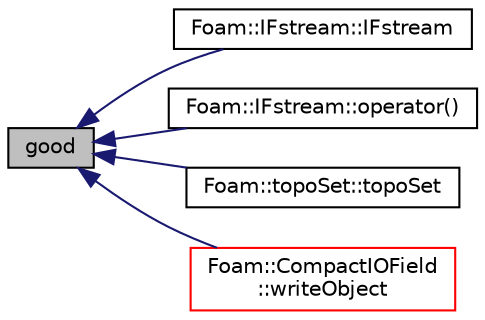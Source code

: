 digraph "good"
{
  bgcolor="transparent";
  edge [fontname="Helvetica",fontsize="10",labelfontname="Helvetica",labelfontsize="10"];
  node [fontname="Helvetica",fontsize="10",shape=record];
  rankdir="LR";
  Node22508 [label="good",height=0.2,width=0.4,color="black", fillcolor="grey75", style="filled", fontcolor="black"];
  Node22508 -> Node22509 [dir="back",color="midnightblue",fontsize="10",style="solid",fontname="Helvetica"];
  Node22509 [label="Foam::IFstream::IFstream",height=0.2,width=0.4,color="black",URL="$a27289.html#ab2c39d01f52ff1e9838f87d4df095772",tooltip="Construct from pathname. "];
  Node22508 -> Node22510 [dir="back",color="midnightblue",fontsize="10",style="solid",fontname="Helvetica"];
  Node22510 [label="Foam::IFstream::operator()",height=0.2,width=0.4,color="black",URL="$a27289.html#a1487864d0734dda74ccbbc26c8348d0a",tooltip="Return a non-const reference to const IFstream. "];
  Node22508 -> Node22511 [dir="back",color="midnightblue",fontsize="10",style="solid",fontname="Helvetica"];
  Node22511 [label="Foam::topoSet::topoSet",height=0.2,width=0.4,color="black",URL="$a26597.html#a7f2725dedd181d160c28699ed51ac090",tooltip="Construct from IOobject as explicitly passed type. "];
  Node22508 -> Node22512 [dir="back",color="midnightblue",fontsize="10",style="solid",fontname="Helvetica"];
  Node22512 [label="Foam::CompactIOField\l::writeObject",height=0.2,width=0.4,color="red",URL="$a27257.html#ad29090f3bdbff43fd95fa2d856219b5f",tooltip="Write using given format, version and compression. "];
}
